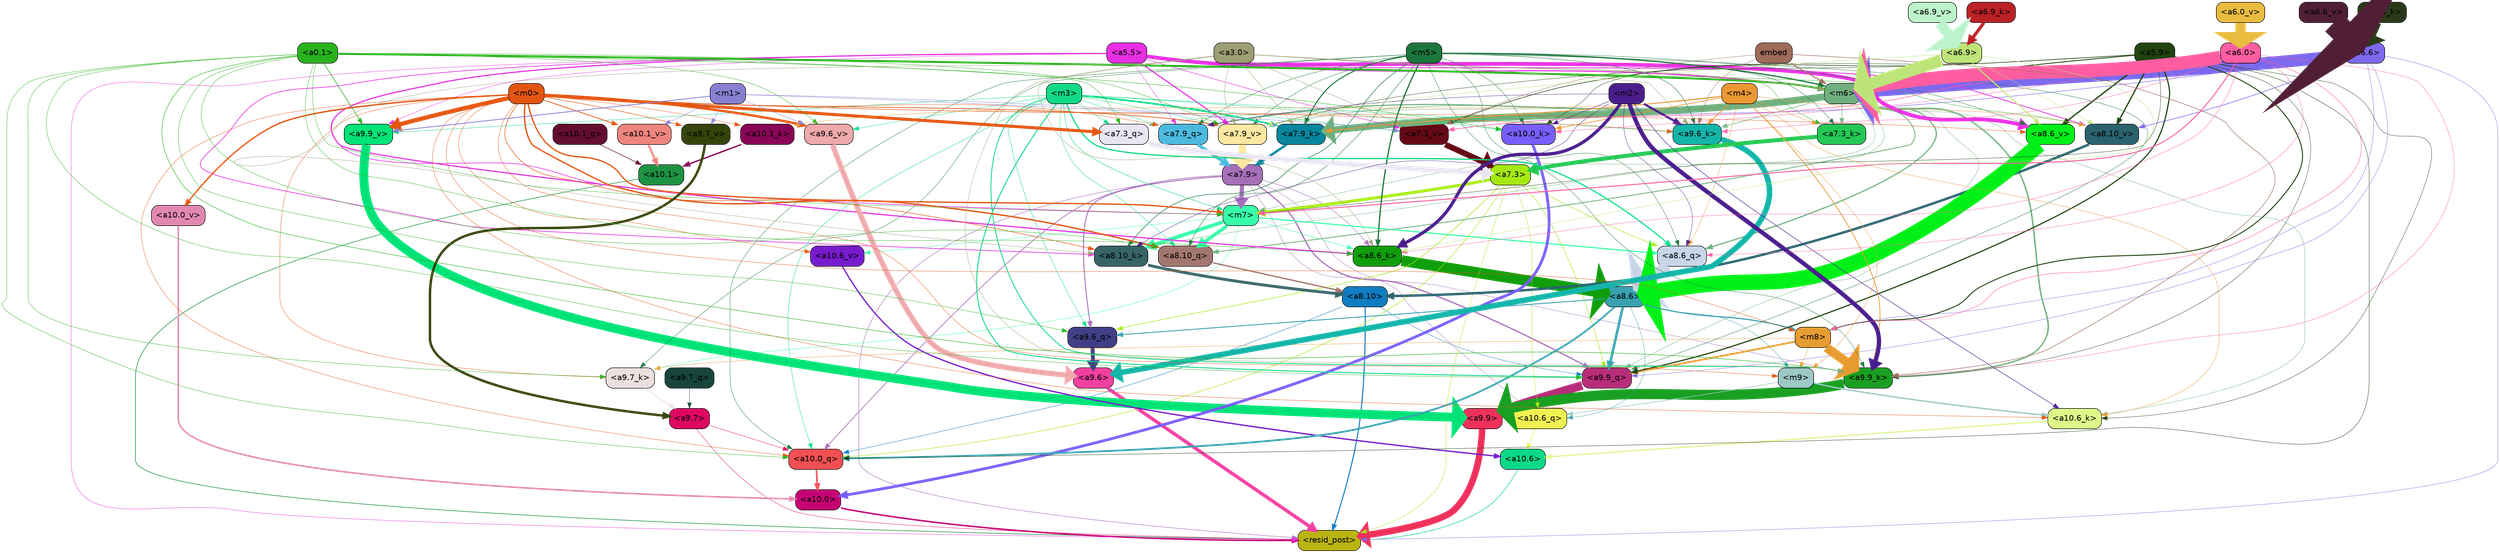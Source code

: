 strict digraph "" {
	graph [bgcolor=transparent,
		layout=dot,
		overlap=false,
		splines=true
	];
	"<a10.6>"	[color=black,
		fillcolor="#09d988",
		fontname=Helvetica,
		shape=box,
		style="filled, rounded"];
	"<resid_post>"	[color=black,
		fillcolor="#bab412",
		fontname=Helvetica,
		shape=box,
		style="filled, rounded"];
	"<a10.6>" -> "<resid_post>"	[color="#09d988",
		penwidth=0.9498605728149414];
	"<a10.1>"	[color=black,
		fillcolor="#1d9242",
		fontname=Helvetica,
		shape=box,
		style="filled, rounded"];
	"<a10.1>" -> "<resid_post>"	[color="#1d9242",
		penwidth=1.0084514617919922];
	"<a10.0>"	[color=black,
		fillcolor="#c60273",
		fontname=Helvetica,
		shape=box,
		style="filled, rounded"];
	"<a10.0>" -> "<resid_post>"	[color="#c60273",
		penwidth=2.5814952850341797];
	"<a9.9>"	[color=black,
		fillcolor="#ed315b",
		fontname=Helvetica,
		shape=box,
		style="filled, rounded"];
	"<a9.9>" -> "<resid_post>"	[color="#ed315b",
		penwidth=11.610888481140137];
	"<a9.7>"	[color=black,
		fillcolor="#dd0760",
		fontname=Helvetica,
		shape=box,
		style="filled, rounded"];
	"<a9.7>" -> "<resid_post>"	[color="#dd0760",
		penwidth=0.6];
	"<a10.0_q>"	[color=black,
		fillcolor="#f14f53",
		fontname=Helvetica,
		shape=box,
		style="filled, rounded"];
	"<a9.7>" -> "<a10.0_q>"	[color="#dd0760",
		penwidth=0.6];
	"<a9.6>"	[color=black,
		fillcolor="#f140a0",
		fontname=Helvetica,
		shape=box,
		style="filled, rounded"];
	"<a9.6>" -> "<resid_post>"	[color="#f140a0",
		penwidth=6.121421813964844];
	"<a8.10>"	[color=black,
		fillcolor="#107cc2",
		fontname=Helvetica,
		shape=box,
		style="filled, rounded"];
	"<a8.10>" -> "<resid_post>"	[color="#107cc2",
		penwidth=1.7841739654541016];
	"<a8.10>" -> "<a10.0_q>"	[color="#107cc2",
		penwidth=0.6612663269042969];
	"<a9.9_q>"	[color=black,
		fillcolor="#b82d79",
		fontname=Helvetica,
		shape=box,
		style="filled, rounded"];
	"<a8.10>" -> "<a9.9_q>"	[color="#107cc2",
		penwidth=0.6];
	"<a7.9>"	[color=black,
		fillcolor="#a76eba",
		fontname=Helvetica,
		shape=box,
		style="filled, rounded"];
	"<a7.9>" -> "<resid_post>"	[color="#a76eba",
		penwidth=0.8109169006347656];
	"<a10.6_q>"	[color=black,
		fillcolor="#eff151",
		fontname=Helvetica,
		shape=box,
		style="filled, rounded"];
	"<a7.9>" -> "<a10.6_q>"	[color="#a76eba",
		penwidth=0.6];
	"<a7.9>" -> "<a10.0_q>"	[color="#a76eba",
		penwidth=1.19378662109375];
	"<m7>"	[color=black,
		fillcolor="#37ffa9",
		fontname=Helvetica,
		shape=box,
		style="filled, rounded"];
	"<a7.9>" -> "<m7>"	[color="#a76eba",
		penwidth=7.3899383544921875];
	"<a7.9>" -> "<a9.9_q>"	[color="#a76eba",
		penwidth=2.1764984130859375];
	"<a9.6_q>"	[color=black,
		fillcolor="#403e85",
		fontname=Helvetica,
		shape=box,
		style="filled, rounded"];
	"<a7.9>" -> "<a9.6_q>"	[color="#a76eba",
		penwidth=1.6184196472167969];
	"<a9.9_k>"	[color=black,
		fillcolor="#199f22",
		fontname=Helvetica,
		shape=box,
		style="filled, rounded"];
	"<a7.9>" -> "<a9.9_k>"	[color="#a76eba",
		penwidth=0.6];
	"<a8.6_k>"	[color=black,
		fillcolor="#109e0c",
		fontname=Helvetica,
		shape=box,
		style="filled, rounded"];
	"<a7.9>" -> "<a8.6_k>"	[color="#a76eba",
		penwidth=0.7570610046386719];
	"<a7.3>"	[color=black,
		fillcolor="#a5e913",
		fontname=Helvetica,
		shape=box,
		style="filled, rounded"];
	"<a7.3>" -> "<resid_post>"	[color="#a5e913",
		penwidth=0.6];
	"<a7.3>" -> "<a10.6_q>"	[color="#a5e913",
		penwidth=0.6];
	"<a7.3>" -> "<a10.0_q>"	[color="#a5e913",
		penwidth=0.8208656311035156];
	"<a7.3>" -> "<m7>"	[color="#a5e913",
		penwidth=5.189311981201172];
	"<a7.3>" -> "<a9.9_q>"	[color="#a5e913",
		penwidth=0.8119163513183594];
	"<a7.3>" -> "<a9.6_q>"	[color="#a5e913",
		penwidth=0.9649925231933594];
	"<a8.6_q>"	[color=black,
		fillcolor="#c7d5e7",
		fontname=Helvetica,
		shape=box,
		style="filled, rounded"];
	"<a7.3>" -> "<a8.6_q>"	[color="#a5e913",
		penwidth=0.7801322937011719];
	"<a6.6>"	[color=black,
		fillcolor="#7c69ed",
		fontname=Helvetica,
		shape=box,
		style="filled, rounded"];
	"<a6.6>" -> "<resid_post>"	[color="#7c69ed",
		penwidth=0.6];
	"<m6>"	[color=black,
		fillcolor="#70b07e",
		fontname=Helvetica,
		shape=box,
		style="filled, rounded"];
	"<a6.6>" -> "<m6>"	[color="#7c69ed",
		penwidth=21.6163272857666];
	"<m8>"	[color=black,
		fillcolor="#e79c32",
		fontname=Helvetica,
		shape=box,
		style="filled, rounded"];
	"<a6.6>" -> "<m8>"	[color="#7c69ed",
		penwidth=0.6];
	"<a6.6>" -> "<a9.9_q>"	[color="#7c69ed",
		penwidth=0.6];
	"<a8.10_v>"	[color=black,
		fillcolor="#2a626e",
		fontname=Helvetica,
		shape=box,
		style="filled, rounded"];
	"<a6.6>" -> "<a8.10_v>"	[color="#7c69ed",
		penwidth=1.0661506652832031];
	"<a7.3_v>"	[color=black,
		fillcolor="#650915",
		fontname=Helvetica,
		shape=box,
		style="filled, rounded"];
	"<a6.6>" -> "<a7.3_v>"	[color="#7c69ed",
		penwidth=0.8506813049316406];
	"<a5.5>"	[color=black,
		fillcolor="#e82fe3",
		fontname=Helvetica,
		shape=box,
		style="filled, rounded"];
	"<a5.5>" -> "<resid_post>"	[color="#e82fe3",
		penwidth=0.6];
	"<a5.5>" -> "<m6>"	[color="#e82fe3",
		penwidth=1.8430671691894531];
	"<a5.5>" -> "<m7>"	[color="#e82fe3",
		penwidth=1.0865592956542969];
	"<a9.9_v>"	[color=black,
		fillcolor="#01e277",
		fontname=Helvetica,
		shape=box,
		style="filled, rounded"];
	"<a5.5>" -> "<a9.9_v>"	[color="#e82fe3",
		penwidth=0.6];
	"<a8.10_k>"	[color=black,
		fillcolor="#366467",
		fontname=Helvetica,
		shape=box,
		style="filled, rounded"];
	"<a5.5>" -> "<a8.10_k>"	[color="#e82fe3",
		penwidth=1.1390800476074219];
	"<a5.5>" -> "<a8.6_k>"	[color="#e82fe3",
		penwidth=2.00030517578125];
	"<a5.5>" -> "<a8.10_v>"	[color="#e82fe3",
		penwidth=1.4206085205078125];
	"<a8.6_v>"	[color=black,
		fillcolor="#01f018",
		fontname=Helvetica,
		shape=box,
		style="filled, rounded"];
	"<a5.5>" -> "<a8.6_v>"	[color="#e82fe3",
		penwidth=6.534294128417969];
	"<a7.9_q>"	[color=black,
		fillcolor="#4cbadf",
		fontname=Helvetica,
		shape=box,
		style="filled, rounded"];
	"<a5.5>" -> "<a7.9_q>"	[color="#e82fe3",
		penwidth=0.6];
	"<a7.9_v>"	[color=black,
		fillcolor="#fce8a0",
		fontname=Helvetica,
		shape=box,
		style="filled, rounded"];
	"<a5.5>" -> "<a7.9_v>"	[color="#e82fe3",
		penwidth=2.0819549560546875];
	"<a5.5>" -> "<a7.3_v>"	[color="#e82fe3",
		penwidth=0.8107681274414062];
	"<a10.6_q>" -> "<a10.6>"	[color="#eff151",
		penwidth=0.9244728088378906];
	"<a10.1_q>"	[color=black,
		fillcolor="#640d2e",
		fontname=Helvetica,
		shape=box,
		style="filled, rounded"];
	"<a10.1_q>" -> "<a10.1>"	[color="#640d2e",
		penwidth=0.9268798828125];
	"<a10.0_q>" -> "<a10.0>"	[color="#f14f53",
		penwidth=2.905670166015625];
	"<a10.6_k>"	[color=black,
		fillcolor="#def789",
		fontname=Helvetica,
		shape=box,
		style="filled, rounded"];
	"<a10.6_k>" -> "<a10.6>"	[color="#def789",
		penwidth=2.0319366455078125];
	"<a10.1_k>"	[color=black,
		fillcolor="#880655",
		fontname=Helvetica,
		shape=box,
		style="filled, rounded"];
	"<a10.1_k>" -> "<a10.1>"	[color="#880655",
		penwidth=2.4037628173828125];
	"<a10.0_k>"	[color=black,
		fillcolor="#795dfb",
		fontname=Helvetica,
		shape=box,
		style="filled, rounded"];
	"<a10.0_k>" -> "<a10.0>"	[color="#795dfb",
		penwidth=4.9319305419921875];
	"<a10.6_v>"	[color=black,
		fillcolor="#761bce",
		fontname=Helvetica,
		shape=box,
		style="filled, rounded"];
	"<a10.6_v>" -> "<a10.6>"	[color="#761bce",
		penwidth=2.290935516357422];
	"<a10.1_v>"	[color=black,
		fillcolor="#ed847d",
		fontname=Helvetica,
		shape=box,
		style="filled, rounded"];
	"<a10.1_v>" -> "<a10.1>"	[color="#ed847d",
		penwidth=3.6398468017578125];
	"<a10.0_v>"	[color=black,
		fillcolor="#e288b0",
		fontname=Helvetica,
		shape=box,
		style="filled, rounded"];
	"<a10.0_v>" -> "<a10.0>"	[color="#e288b0",
		penwidth=2.7666168212890625];
	"<m9>"	[color=black,
		fillcolor="#9cc8c5",
		fontname=Helvetica,
		shape=box,
		style="filled, rounded"];
	"<m9>" -> "<a10.6_q>"	[color="#9cc8c5",
		penwidth=1.0384025573730469];
	"<m9>" -> "<a10.6_k>"	[color="#9cc8c5",
		penwidth=2.371124267578125];
	"<a8.6>"	[color=black,
		fillcolor="#39a1b0",
		fontname=Helvetica,
		shape=box,
		style="filled, rounded"];
	"<a8.6>" -> "<a10.6_q>"	[color="#39a1b0",
		penwidth=0.6];
	"<a8.6>" -> "<a10.0_q>"	[color="#39a1b0",
		penwidth=3.1841888427734375];
	"<a8.6>" -> "<m9>"	[color="#39a1b0",
		penwidth=0.6];
	"<a8.6>" -> "<m8>"	[color="#39a1b0",
		penwidth=1.972564697265625];
	"<a8.6>" -> "<a9.9_q>"	[color="#39a1b0",
		penwidth=4.482503890991211];
	"<a8.6>" -> "<a9.6_q>"	[color="#39a1b0",
		penwidth=1.515838623046875];
	"<m5>"	[color=black,
		fillcolor="#1b763b",
		fontname=Helvetica,
		shape=box,
		style="filled, rounded"];
	"<m5>" -> "<a10.0_q>"	[color="#1b763b",
		penwidth=0.6];
	"<m5>" -> "<a10.0_k>"	[color="#1b763b",
		penwidth=0.6];
	"<m5>" -> "<m6>"	[color="#1b763b",
		penwidth=2.143606185913086];
	"<m5>" -> "<a9.9_q>"	[color="#1b763b",
		penwidth=0.6];
	"<m5>" -> "<a9.9_k>"	[color="#1b763b",
		penwidth=0.6];
	"<a9.7_k>"	[color=black,
		fillcolor="#ebdfdf",
		fontname=Helvetica,
		shape=box,
		style="filled, rounded"];
	"<m5>" -> "<a9.7_k>"	[color="#1b763b",
		penwidth=0.6];
	"<a9.6_k>"	[color=black,
		fillcolor="#14b5a9",
		fontname=Helvetica,
		shape=box,
		style="filled, rounded"];
	"<m5>" -> "<a9.6_k>"	[color="#1b763b",
		penwidth=0.7197036743164062];
	"<a8.10_q>"	[color=black,
		fillcolor="#a3776f",
		fontname=Helvetica,
		shape=box,
		style="filled, rounded"];
	"<m5>" -> "<a8.10_q>"	[color="#1b763b",
		penwidth=0.7198371887207031];
	"<m5>" -> "<a8.6_q>"	[color="#1b763b",
		penwidth=0.6];
	"<m5>" -> "<a8.10_k>"	[color="#1b763b",
		penwidth=0.9238471984863281];
	"<m5>" -> "<a8.6_k>"	[color="#1b763b",
		penwidth=2.1219520568847656];
	"<m5>" -> "<a8.6_v>"	[color="#1b763b",
		penwidth=0.6];
	"<m5>" -> "<a7.9_q>"	[color="#1b763b",
		penwidth=0.6];
	"<a7.9_k>"	[color=black,
		fillcolor="#07869d",
		fontname=Helvetica,
		shape=box,
		style="filled, rounded"];
	"<m5>" -> "<a7.9_k>"	[color="#1b763b",
		penwidth=1.7779998779296875];
	"<a7.3_k>"	[color=black,
		fillcolor="#24c855",
		fontname=Helvetica,
		shape=box,
		style="filled, rounded"];
	"<m5>" -> "<a7.3_k>"	[color="#1b763b",
		penwidth=0.6];
	"<m5>" -> "<a7.9_v>"	[color="#1b763b",
		penwidth=0.6];
	"<a5.9>"	[color=black,
		fillcolor="#20430f",
		fontname=Helvetica,
		shape=box,
		style="filled, rounded"];
	"<a5.9>" -> "<a10.0_q>"	[color="#20430f",
		penwidth=0.6463394165039062];
	"<a5.9>" -> "<a10.6_k>"	[color="#20430f",
		penwidth=0.6];
	"<a5.9>" -> "<a10.0_k>"	[color="#20430f",
		penwidth=0.6];
	"<a5.9>" -> "<m6>"	[color="#20430f",
		penwidth=1.4513568878173828];
	"<a5.9>" -> "<m7>"	[color="#20430f",
		penwidth=0.6];
	"<a5.9>" -> "<m8>"	[color="#20430f",
		penwidth=1.6550712585449219];
	"<a5.9>" -> "<a9.9_q>"	[color="#20430f",
		penwidth=2.019031524658203];
	"<a5.9>" -> "<a9.9_k>"	[color="#20430f",
		penwidth=0.6];
	"<a5.9>" -> "<a8.10_v>"	[color="#20430f",
		penwidth=2.2765426635742188];
	"<a5.9>" -> "<a8.6_v>"	[color="#20430f",
		penwidth=2.4934005737304688];
	"<a5.9>" -> "<a7.9_v>"	[color="#20430f",
		penwidth=0.6];
	"<a5.9>" -> "<a7.3_v>"	[color="#20430f",
		penwidth=0.9861984252929688];
	"<m3>"	[color=black,
		fillcolor="#10da87",
		fontname=Helvetica,
		shape=box,
		style="filled, rounded"];
	"<m3>" -> "<a10.0_q>"	[color="#10da87",
		penwidth=0.6597442626953125];
	"<m3>" -> "<a10.0_k>"	[color="#10da87",
		penwidth=0.6506614685058594];
	"<m3>" -> "<m7>"	[color="#10da87",
		penwidth=0.7659339904785156];
	"<m3>" -> "<a9.9_q>"	[color="#10da87",
		penwidth=1.6276321411132812];
	"<m3>" -> "<a9.6_q>"	[color="#10da87",
		penwidth=0.6724472045898438];
	"<m3>" -> "<a9.9_k>"	[color="#10da87",
		penwidth=1.4574642181396484];
	"<m3>" -> "<a9.6_k>"	[color="#10da87",
		penwidth=0.6];
	"<m3>" -> "<a9.9_v>"	[color="#10da87",
		penwidth=0.6589469909667969];
	"<a9.6_v>"	[color=black,
		fillcolor="#eea9ab",
		fontname=Helvetica,
		shape=box,
		style="filled, rounded"];
	"<m3>" -> "<a9.6_v>"	[color="#10da87",
		penwidth=0.6];
	"<m3>" -> "<a8.10_q>"	[color="#10da87",
		penwidth=0.6];
	"<m3>" -> "<a8.6_q>"	[color="#10da87",
		penwidth=2.1676406860351562];
	"<m3>" -> "<a7.9_q>"	[color="#10da87",
		penwidth=0.6];
	"<a7.3_q>"	[color=black,
		fillcolor="#eae5f2",
		fontname=Helvetica,
		shape=box,
		style="filled, rounded"];
	"<m3>" -> "<a7.3_q>"	[color="#10da87",
		penwidth=0.6];
	"<m3>" -> "<a7.9_k>"	[color="#10da87",
		penwidth=2.978912353515625];
	"<m3>" -> "<a7.9_v>"	[color="#10da87",
		penwidth=0.6];
	"<m3>" -> "<a7.3_v>"	[color="#10da87",
		penwidth=0.6];
	"<m0>"	[color=black,
		fillcolor="#e35511",
		fontname=Helvetica,
		shape=box,
		style="filled, rounded"];
	"<m0>" -> "<a10.0_q>"	[color="#e35511",
		penwidth=0.6];
	"<m0>" -> "<a10.6_k>"	[color="#e35511",
		penwidth=0.6];
	"<m0>" -> "<a10.1_k>"	[color="#e35511",
		penwidth=0.6];
	"<m0>" -> "<a10.6_v>"	[color="#e35511",
		penwidth=0.6];
	"<m0>" -> "<a10.1_v>"	[color="#e35511",
		penwidth=1.3360328674316406];
	"<m0>" -> "<a10.0_v>"	[color="#e35511",
		penwidth=2.4083595275878906];
	"<m0>" -> "<m9>"	[color="#e35511",
		penwidth=0.6];
	"<m0>" -> "<m7>"	[color="#e35511",
		penwidth=2.224945068359375];
	"<m0>" -> "<m8>"	[color="#e35511",
		penwidth=0.6];
	"<m0>" -> "<a9.7_k>"	[color="#e35511",
		penwidth=0.6];
	"<m0>" -> "<a9.6_k>"	[color="#e35511",
		penwidth=0.6];
	"<m0>" -> "<a9.9_v>"	[color="#e35511",
		penwidth=7.537467956542969];
	"<a9.7_v>"	[color=black,
		fillcolor="#36430b",
		fontname=Helvetica,
		shape=box,
		style="filled, rounded"];
	"<m0>" -> "<a9.7_v>"	[color="#e35511",
		penwidth=0.8575286865234375];
	"<m0>" -> "<a9.6_v>"	[color="#e35511",
		penwidth=4.1688385009765625];
	"<m0>" -> "<a8.10_q>"	[color="#e35511",
		penwidth=2.3761940002441406];
	"<m0>" -> "<a8.10_k>"	[color="#e35511",
		penwidth=0.9220962524414062];
	"<m0>" -> "<a8.6_v>"	[color="#e35511",
		penwidth=0.6];
	"<m0>" -> "<a7.9_q>"	[color="#e35511",
		penwidth=0.6];
	"<m0>" -> "<a7.3_q>"	[color="#e35511",
		penwidth=5.264301300048828];
	"<m0>" -> "<a7.9_v>"	[color="#e35511",
		penwidth=1.2114486694335938];
	"<a0.1>"	[color=black,
		fillcolor="#28b21c",
		fontname=Helvetica,
		shape=box,
		style="filled, rounded"];
	"<a0.1>" -> "<a10.0_q>"	[color="#28b21c",
		penwidth=0.6];
	"<a0.1>" -> "<a10.0_k>"	[color="#28b21c",
		penwidth=0.6768684387207031];
	"<a0.1>" -> "<m6>"	[color="#28b21c",
		penwidth=3.4290084838867188];
	"<a0.1>" -> "<m7>"	[color="#28b21c",
		penwidth=0.6];
	"<a0.1>" -> "<a9.9_q>"	[color="#28b21c",
		penwidth=0.6];
	"<a0.1>" -> "<a9.6_q>"	[color="#28b21c",
		penwidth=0.6];
	"<a0.1>" -> "<a9.9_k>"	[color="#28b21c",
		penwidth=0.81341552734375];
	"<a0.1>" -> "<a9.7_k>"	[color="#28b21c",
		penwidth=0.6];
	"<a0.1>" -> "<a9.9_v>"	[color="#28b21c",
		penwidth=1.062591552734375];
	"<a0.1>" -> "<a9.6_v>"	[color="#28b21c",
		penwidth=0.6];
	"<a0.1>" -> "<a8.10_q>"	[color="#28b21c",
		penwidth=0.6];
	"<a0.1>" -> "<a8.6_k>"	[color="#28b21c",
		penwidth=0.6];
	"<a0.1>" -> "<a8.10_v>"	[color="#28b21c",
		penwidth=0.6];
	"<a0.1>" -> "<a7.3_q>"	[color="#28b21c",
		penwidth=0.6];
	"<a0.1>" -> "<a7.3_k>"	[color="#28b21c",
		penwidth=0.6];
	"<a0.1>" -> "<a7.9_v>"	[color="#28b21c",
		penwidth=0.6];
	"<m6>" -> "<a10.6_k>"	[color="#70b07e",
		penwidth=0.6];
	"<m6>" -> "<m7>"	[color="#70b07e",
		penwidth=0.6];
	"<m6>" -> "<a9.9_q>"	[color="#70b07e",
		penwidth=0.6];
	"<m6>" -> "<a9.9_k>"	[color="#70b07e",
		penwidth=2.533975601196289];
	"<m6>" -> "<a9.6_k>"	[color="#70b07e",
		penwidth=0.9471282958984375];
	"<m6>" -> "<a8.10_q>"	[color="#70b07e",
		penwidth=1.4854621887207031];
	"<m6>" -> "<a8.6_q>"	[color="#70b07e",
		penwidth=2.0796165466308594];
	"<m6>" -> "<a8.10_k>"	[color="#70b07e",
		penwidth=0.6];
	"<m6>" -> "<a7.9_q>"	[color="#70b07e",
		penwidth=1.9016571044921875];
	"<m6>" -> "<a7.3_q>"	[color="#70b07e",
		penwidth=0.6];
	"<m6>" -> "<a7.9_k>"	[color="#70b07e",
		penwidth=12.277053833007812];
	"<m6>" -> "<a7.3_k>"	[color="#70b07e",
		penwidth=0.8951148986816406];
	"<m6>" -> "<a7.9_v>"	[color="#70b07e",
		penwidth=0.8897933959960938];
	"<m4>"	[color=black,
		fillcolor="#eb9832",
		fontname=Helvetica,
		shape=box,
		style="filled, rounded"];
	"<m4>" -> "<a10.6_k>"	[color="#eb9832",
		penwidth=0.6];
	"<m4>" -> "<a10.1_k>"	[color="#eb9832",
		penwidth=0.6];
	"<m4>" -> "<a10.0_k>"	[color="#eb9832",
		penwidth=1.230804443359375];
	"<m4>" -> "<m9>"	[color="#eb9832",
		penwidth=0.6];
	"<m4>" -> "<a9.9_k>"	[color="#eb9832",
		penwidth=1.3186264038085938];
	"<m4>" -> "<a9.6_k>"	[color="#eb9832",
		penwidth=1.3722038269042969];
	"<m4>" -> "<a8.6_q>"	[color="#eb9832",
		penwidth=0.6];
	"<m4>" -> "<a8.10_v>"	[color="#eb9832",
		penwidth=0.6];
	"<m4>" -> "<a7.9_k>"	[color="#eb9832",
		penwidth=1.5913276672363281];
	"<m4>" -> "<a7.3_k>"	[color="#eb9832",
		penwidth=0.6];
	"<m2>"	[color=black,
		fillcolor="#4a1d8c",
		fontname=Helvetica,
		shape=box,
		style="filled, rounded"];
	"<m2>" -> "<a10.6_k>"	[color="#4a1d8c",
		penwidth=0.8380241394042969];
	"<m2>" -> "<a10.0_k>"	[color="#4a1d8c",
		penwidth=0.6622200012207031];
	"<m2>" -> "<a9.9_k>"	[color="#4a1d8c",
		penwidth=7.476325988769531];
	"<m2>" -> "<a9.6_k>"	[color="#4a1d8c",
		penwidth=3.761505126953125];
	"<m2>" -> "<a8.6_q>"	[color="#4a1d8c",
		penwidth=0.6];
	"<m2>" -> "<a8.10_k>"	[color="#4a1d8c",
		penwidth=0.6];
	"<m2>" -> "<a8.6_k>"	[color="#4a1d8c",
		penwidth=5.699577331542969];
	"<m2>" -> "<a7.9_q>"	[color="#4a1d8c",
		penwidth=0.6];
	"<a6.0>"	[color=black,
		fillcolor="#fe5ea1",
		fontname=Helvetica,
		shape=box,
		style="filled, rounded"];
	"<a6.0>" -> "<a10.0_k>"	[color="#fe5ea1",
		penwidth=0.6];
	"<a6.0>" -> "<m6>"	[color="#fe5ea1",
		penwidth=23.31447410583496];
	"<a6.0>" -> "<m7>"	[color="#fe5ea1",
		penwidth=1.694061279296875];
	"<a6.0>" -> "<m8>"	[color="#fe5ea1",
		penwidth=0.7418403625488281];
	"<a6.0>" -> "<a9.9_k>"	[color="#fe5ea1",
		penwidth=0.6];
	"<a6.0>" -> "<a9.6_k>"	[color="#fe5ea1",
		penwidth=0.6];
	"<a6.0>" -> "<a8.6_q>"	[color="#fe5ea1",
		penwidth=0.6];
	"<a6.0>" -> "<a8.6_k>"	[color="#fe5ea1",
		penwidth=0.6];
	"<a6.0>" -> "<a7.3_v>"	[color="#fe5ea1",
		penwidth=0.9905738830566406];
	"<m7>" -> "<a10.6_v>"	[color="#37ffa9",
		penwidth=0.6];
	"<m7>" -> "<a9.7_k>"	[color="#37ffa9",
		penwidth=0.6];
	"<m7>" -> "<a8.10_q>"	[color="#37ffa9",
		penwidth=6.2237091064453125];
	"<m7>" -> "<a8.6_q>"	[color="#37ffa9",
		penwidth=1.9677276611328125];
	"<m7>" -> "<a8.10_k>"	[color="#37ffa9",
		penwidth=6.505390167236328];
	"<m7>" -> "<a8.6_k>"	[color="#37ffa9",
		penwidth=0.6821136474609375];
	"<m1>"	[color=black,
		fillcolor="#897fd2",
		fontname=Helvetica,
		shape=box,
		style="filled, rounded"];
	"<m1>" -> "<a10.1_v>"	[color="#897fd2",
		penwidth=0.6];
	"<m1>" -> "<a9.9_v>"	[color="#897fd2",
		penwidth=1.4082679748535156];
	"<m1>" -> "<a9.7_v>"	[color="#897fd2",
		penwidth=0.6];
	"<m1>" -> "<a9.6_v>"	[color="#897fd2",
		penwidth=0.6];
	"<m1>" -> "<a7.9_k>"	[color="#897fd2",
		penwidth=0.6];
	"<m1>" -> "<a7.3_v>"	[color="#897fd2",
		penwidth=0.6];
	"<m8>" -> "<m9>"	[color="#e79c32",
		penwidth=0.6];
	"<m8>" -> "<a9.9_q>"	[color="#e79c32",
		penwidth=3.073810577392578];
	"<m8>" -> "<a9.9_k>"	[color="#e79c32",
		penwidth=16.255420684814453];
	"<m8>" -> "<a9.7_k>"	[color="#e79c32",
		penwidth=0.6];
	"<a9.9_q>" -> "<a9.9>"	[color="#b82d79",
		penwidth=15.310546875];
	"<a9.7_q>"	[color=black,
		fillcolor="#17453b",
		fontname=Helvetica,
		shape=box,
		style="filled, rounded"];
	"<a9.7_q>" -> "<a9.7>"	[color="#17453b",
		penwidth=0.6];
	"<a9.6_q>" -> "<a9.6>"	[color="#403e85",
		penwidth=6.823722839355469];
	"<a9.9_k>" -> "<a9.9>"	[color="#199f22",
		penwidth=17.953022003173828];
	"<a9.7_k>" -> "<a9.7>"	[color="#ebdfdf",
		penwidth=1.85101318359375];
	"<a9.6_k>" -> "<a9.6>"	[color="#14b5a9",
		penwidth=9.787818908691406];
	"<a9.9_v>" -> "<a9.9>"	[color="#01e277",
		penwidth=15.728643417358398];
	"<a9.7_v>" -> "<a9.7>"	[color="#36430b",
		penwidth=4.305488586425781];
	"<a9.6_v>" -> "<a9.6>"	[color="#eea9ab",
		penwidth=9.212547302246094];
	"<a3.0>"	[color=black,
		fillcolor="#9c9e73",
		fontname=Helvetica,
		shape=box,
		style="filled, rounded"];
	"<a3.0>" -> "<m6>"	[color="#9c9e73",
		penwidth=1.0663299560546875];
	"<a3.0>" -> "<a9.9_k>"	[color="#9c9e73",
		penwidth=0.6];
	"<a3.0>" -> "<a9.6_k>"	[color="#9c9e73",
		penwidth=0.6];
	"<a3.0>" -> "<a8.10_k>"	[color="#9c9e73",
		penwidth=0.6];
	"<a3.0>" -> "<a8.6_k>"	[color="#9c9e73",
		penwidth=0.6];
	"<a3.0>" -> "<a7.9_k>"	[color="#9c9e73",
		penwidth=0.6];
	"<a3.0>" -> "<a7.9_v>"	[color="#9c9e73",
		penwidth=0.6];
	"<a3.0>" -> "<a7.3_v>"	[color="#9c9e73",
		penwidth=0.6];
	embed	[color=black,
		fillcolor="#9e6a5a",
		fontname=Helvetica,
		shape=box,
		style="filled, rounded"];
	embed -> "<m6>"	[color="#9e6a5a",
		penwidth=1.6749610900878906];
	embed -> "<a9.9_k>"	[color="#9e6a5a",
		penwidth=0.8602714538574219];
	embed -> "<a9.6_k>"	[color="#9e6a5a",
		penwidth=0.6];
	embed -> "<a7.3_v>"	[color="#9e6a5a",
		penwidth=0.6];
	"<a8.10_q>" -> "<a8.10>"	[color="#a3776f",
		penwidth=2.2933731079101562];
	"<a8.6_q>" -> "<a8.6>"	[color="#c7d5e7",
		penwidth=22.21251106262207];
	"<a8.10_k>" -> "<a8.10>"	[color="#366467",
		penwidth=5.009056091308594];
	"<a8.6_k>" -> "<a8.6>"	[color="#109e0c",
		penwidth=19.114789962768555];
	"<a8.10_v>" -> "<a8.10>"	[color="#2a626e",
		penwidth=4.248416900634766];
	"<a8.6_v>" -> "<a8.6>"	[color="#01f018",
		penwidth=27.461654663085938];
	"<a6.9>"	[color=black,
		fillcolor="#bde479",
		fontname=Helvetica,
		shape=box,
		style="filled, rounded"];
	"<a6.9>" -> "<m6>"	[color="#bde479",
		penwidth=21.47117805480957];
	"<a6.9>" -> "<a8.6_k>"	[color="#bde479",
		penwidth=0.6];
	"<a6.9>" -> "<a8.10_v>"	[color="#bde479",
		penwidth=0.6];
	"<a6.9>" -> "<a8.6_v>"	[color="#bde479",
		penwidth=2.0546798706054688];
	"<a6.9>" -> "<a7.9_v>"	[color="#bde479",
		penwidth=0.6];
	"<a7.9_q>" -> "<a7.9>"	[color="#4cbadf",
		penwidth=5.6087493896484375];
	"<a7.3_q>" -> "<a7.3>"	[color="#eae5f2",
		penwidth=8.568470001220703];
	"<a7.9_k>" -> "<a7.9>"	[color="#07869d",
		penwidth=4.179893493652344];
	"<a7.3_k>" -> "<a7.3>"	[color="#24c855",
		penwidth=7.138481140136719];
	"<a7.9_v>" -> "<a7.9>"	[color="#fce8a0",
		penwidth=12.677261352539062];
	"<a7.3_v>" -> "<a7.3>"	[color="#650915",
		penwidth=10.205863952636719];
	"<a6.9_k>"	[color=black,
		fillcolor="#bc2125",
		fontname=Helvetica,
		shape=box,
		style="filled, rounded"];
	"<a6.9_k>" -> "<a6.9>"	[color="#bc2125",
		penwidth=5.597904205322266];
	"<a6.6_k>"	[color=black,
		fillcolor="#2a3a18",
		fontname=Helvetica,
		shape=box,
		style="filled, rounded"];
	"<a6.6_k>" -> "<a6.6>"	[color="#2a3a18",
		penwidth=11.958972930908203];
	"<a6.9_v>"	[color=black,
		fillcolor="#bcf3cb",
		fontname=Helvetica,
		shape=box,
		style="filled, rounded"];
	"<a6.9_v>" -> "<a6.9>"	[color="#bcf3cb",
		penwidth=19.20796775817871];
	"<a6.6_v>"	[color=black,
		fillcolor="#501f36",
		fontname=Helvetica,
		shape=box,
		style="filled, rounded"];
	"<a6.6_v>" -> "<a6.6>"	[color="#501f36",
		penwidth=43.14964985847473];
	"<a6.0_v>"	[color=black,
		fillcolor="#e9bc40",
		fontname=Helvetica,
		shape=box,
		style="filled, rounded"];
	"<a6.0_v>" -> "<a6.0>"	[color="#e9bc40",
		penwidth=18.152097702026367];
}
